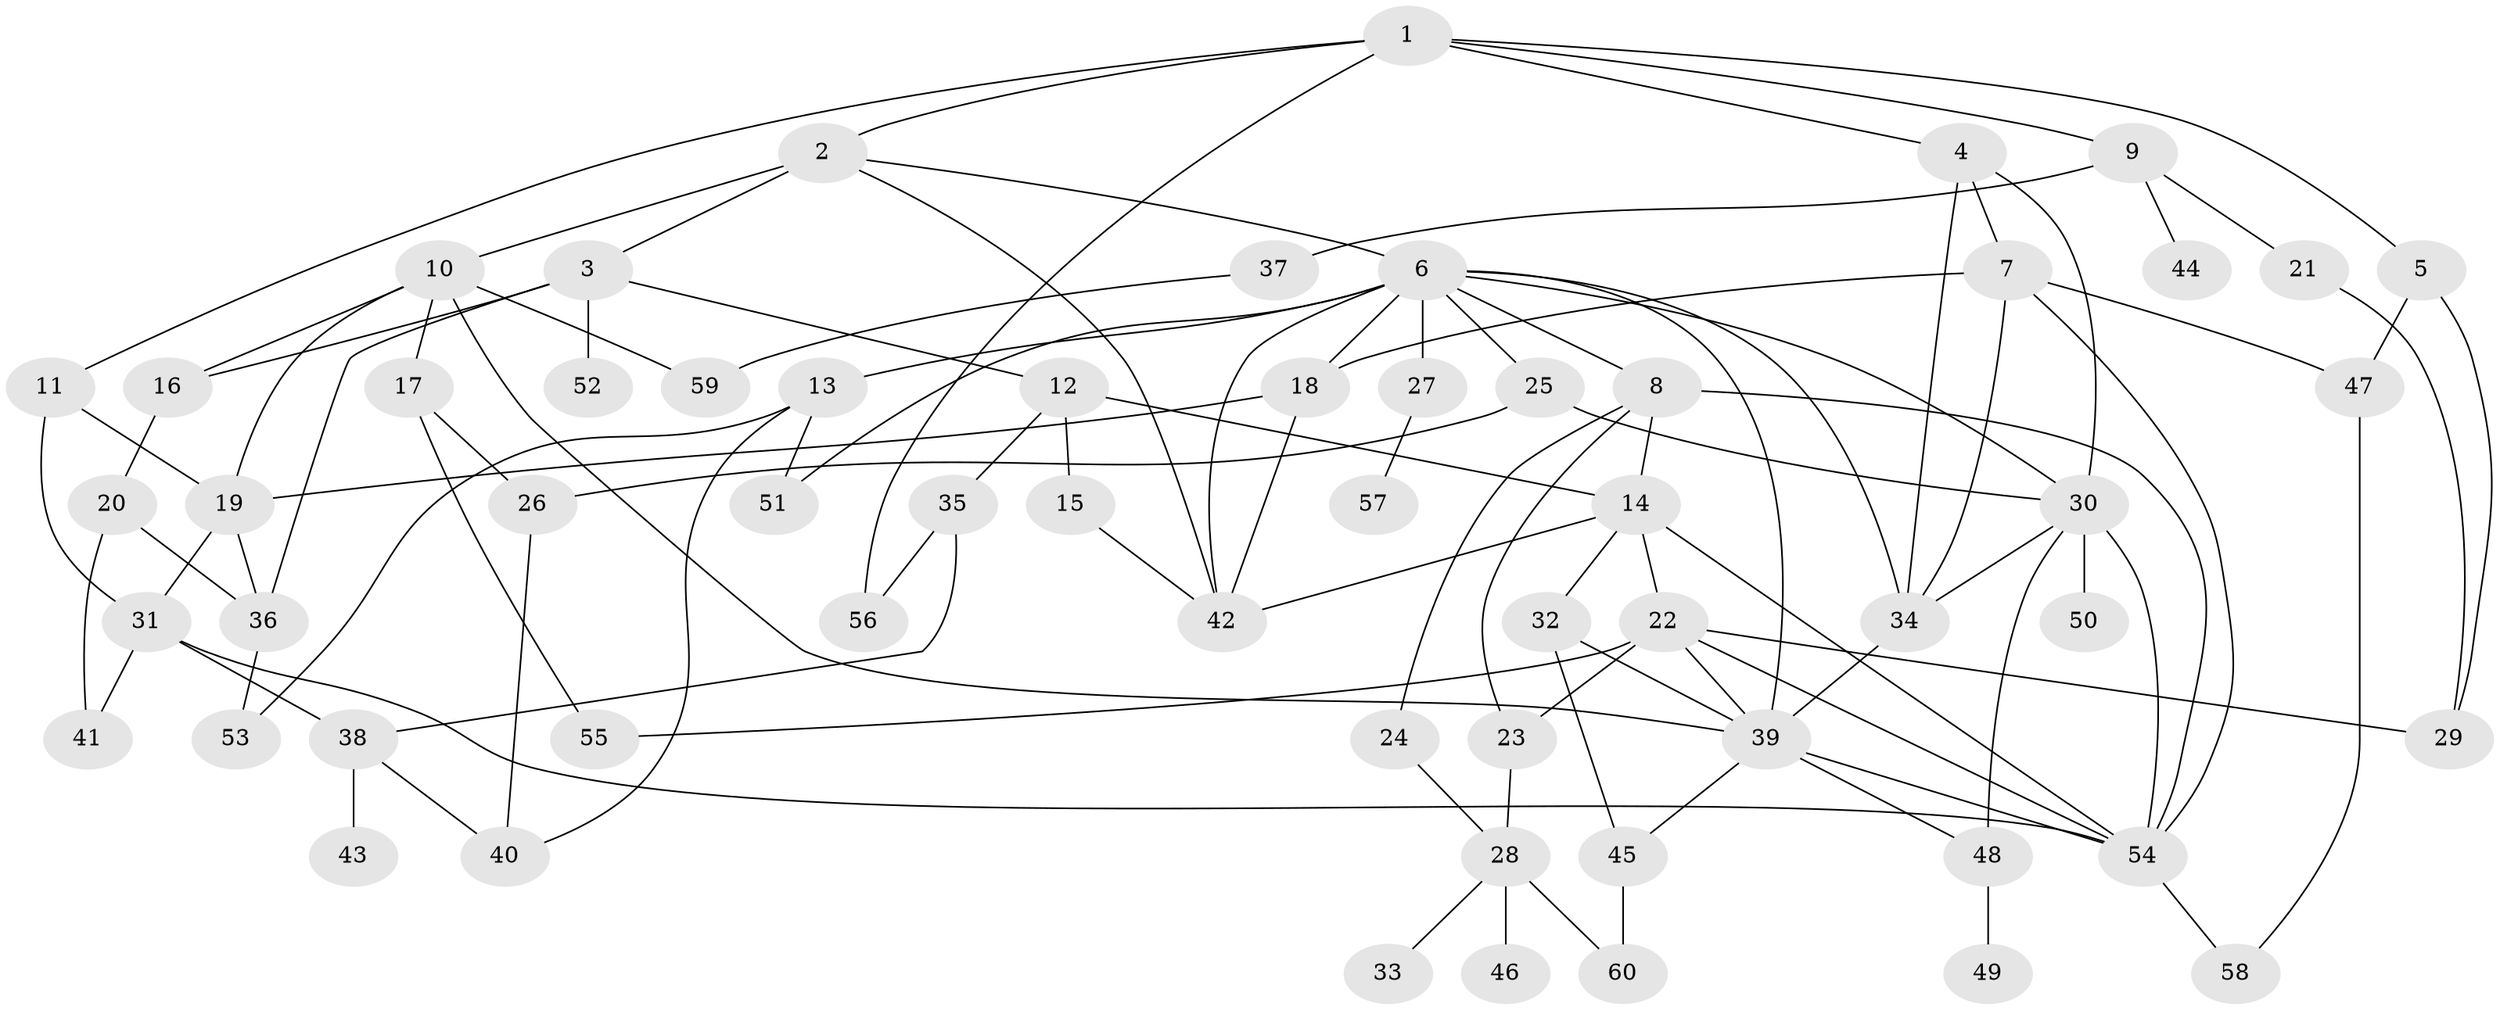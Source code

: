 // original degree distribution, {7: 0.01680672268907563, 5: 0.07563025210084033, 6: 0.058823529411764705, 4: 0.13445378151260504, 3: 0.21008403361344538, 2: 0.2689075630252101, 1: 0.23529411764705882}
// Generated by graph-tools (version 1.1) at 2025/34/03/09/25 02:34:30]
// undirected, 60 vertices, 105 edges
graph export_dot {
graph [start="1"]
  node [color=gray90,style=filled];
  1;
  2;
  3;
  4;
  5;
  6;
  7;
  8;
  9;
  10;
  11;
  12;
  13;
  14;
  15;
  16;
  17;
  18;
  19;
  20;
  21;
  22;
  23;
  24;
  25;
  26;
  27;
  28;
  29;
  30;
  31;
  32;
  33;
  34;
  35;
  36;
  37;
  38;
  39;
  40;
  41;
  42;
  43;
  44;
  45;
  46;
  47;
  48;
  49;
  50;
  51;
  52;
  53;
  54;
  55;
  56;
  57;
  58;
  59;
  60;
  1 -- 2 [weight=1.0];
  1 -- 4 [weight=1.0];
  1 -- 5 [weight=1.0];
  1 -- 9 [weight=1.0];
  1 -- 11 [weight=1.0];
  1 -- 56 [weight=1.0];
  2 -- 3 [weight=1.0];
  2 -- 6 [weight=1.0];
  2 -- 10 [weight=1.0];
  2 -- 42 [weight=1.0];
  3 -- 12 [weight=1.0];
  3 -- 16 [weight=1.0];
  3 -- 36 [weight=1.0];
  3 -- 52 [weight=1.0];
  4 -- 7 [weight=1.0];
  4 -- 30 [weight=1.0];
  4 -- 34 [weight=1.0];
  5 -- 29 [weight=1.0];
  5 -- 47 [weight=1.0];
  6 -- 8 [weight=1.0];
  6 -- 13 [weight=1.0];
  6 -- 18 [weight=1.0];
  6 -- 25 [weight=1.0];
  6 -- 27 [weight=1.0];
  6 -- 30 [weight=1.0];
  6 -- 34 [weight=1.0];
  6 -- 39 [weight=1.0];
  6 -- 42 [weight=1.0];
  6 -- 51 [weight=1.0];
  7 -- 18 [weight=1.0];
  7 -- 34 [weight=1.0];
  7 -- 47 [weight=1.0];
  7 -- 54 [weight=1.0];
  8 -- 14 [weight=1.0];
  8 -- 23 [weight=1.0];
  8 -- 24 [weight=1.0];
  8 -- 54 [weight=1.0];
  9 -- 21 [weight=1.0];
  9 -- 37 [weight=1.0];
  9 -- 44 [weight=1.0];
  10 -- 16 [weight=1.0];
  10 -- 17 [weight=1.0];
  10 -- 19 [weight=1.0];
  10 -- 39 [weight=1.0];
  10 -- 59 [weight=1.0];
  11 -- 19 [weight=1.0];
  11 -- 31 [weight=1.0];
  12 -- 14 [weight=1.0];
  12 -- 15 [weight=1.0];
  12 -- 35 [weight=1.0];
  13 -- 40 [weight=1.0];
  13 -- 51 [weight=1.0];
  13 -- 53 [weight=1.0];
  14 -- 22 [weight=1.0];
  14 -- 32 [weight=1.0];
  14 -- 42 [weight=1.0];
  14 -- 54 [weight=1.0];
  15 -- 42 [weight=1.0];
  16 -- 20 [weight=2.0];
  17 -- 26 [weight=1.0];
  17 -- 55 [weight=1.0];
  18 -- 19 [weight=1.0];
  18 -- 42 [weight=1.0];
  19 -- 31 [weight=1.0];
  19 -- 36 [weight=1.0];
  20 -- 36 [weight=2.0];
  20 -- 41 [weight=1.0];
  21 -- 29 [weight=1.0];
  22 -- 23 [weight=1.0];
  22 -- 29 [weight=1.0];
  22 -- 39 [weight=1.0];
  22 -- 54 [weight=1.0];
  22 -- 55 [weight=1.0];
  23 -- 28 [weight=1.0];
  24 -- 28 [weight=1.0];
  25 -- 26 [weight=1.0];
  25 -- 30 [weight=1.0];
  26 -- 40 [weight=1.0];
  27 -- 57 [weight=1.0];
  28 -- 33 [weight=1.0];
  28 -- 46 [weight=1.0];
  28 -- 60 [weight=1.0];
  30 -- 34 [weight=1.0];
  30 -- 48 [weight=2.0];
  30 -- 50 [weight=2.0];
  30 -- 54 [weight=1.0];
  31 -- 38 [weight=1.0];
  31 -- 41 [weight=1.0];
  31 -- 54 [weight=1.0];
  32 -- 39 [weight=1.0];
  32 -- 45 [weight=1.0];
  34 -- 39 [weight=1.0];
  35 -- 38 [weight=1.0];
  35 -- 56 [weight=1.0];
  36 -- 53 [weight=1.0];
  37 -- 59 [weight=1.0];
  38 -- 40 [weight=1.0];
  38 -- 43 [weight=1.0];
  39 -- 45 [weight=1.0];
  39 -- 48 [weight=1.0];
  39 -- 54 [weight=1.0];
  45 -- 60 [weight=1.0];
  47 -- 58 [weight=1.0];
  48 -- 49 [weight=1.0];
  54 -- 58 [weight=1.0];
}
